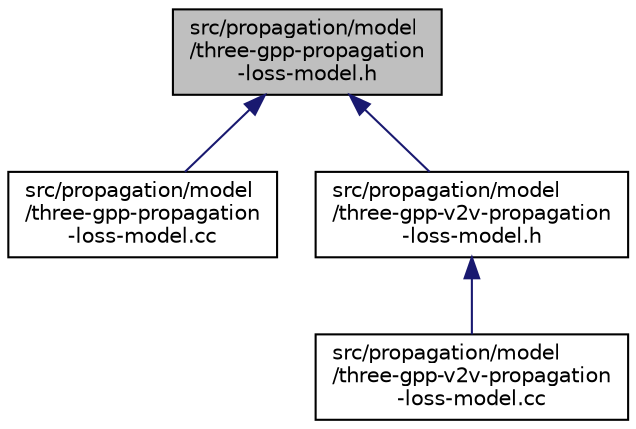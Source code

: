 digraph "src/propagation/model/three-gpp-propagation-loss-model.h"
{
 // LATEX_PDF_SIZE
  edge [fontname="Helvetica",fontsize="10",labelfontname="Helvetica",labelfontsize="10"];
  node [fontname="Helvetica",fontsize="10",shape=record];
  Node1 [label="src/propagation/model\l/three-gpp-propagation\l-loss-model.h",height=0.2,width=0.4,color="black", fillcolor="grey75", style="filled", fontcolor="black",tooltip=" "];
  Node1 -> Node2 [dir="back",color="midnightblue",fontsize="10",style="solid",fontname="Helvetica"];
  Node2 [label="src/propagation/model\l/three-gpp-propagation\l-loss-model.cc",height=0.2,width=0.4,color="black", fillcolor="white", style="filled",URL="$three-gpp-propagation-loss-model_8cc.html",tooltip=" "];
  Node1 -> Node3 [dir="back",color="midnightblue",fontsize="10",style="solid",fontname="Helvetica"];
  Node3 [label="src/propagation/model\l/three-gpp-v2v-propagation\l-loss-model.h",height=0.2,width=0.4,color="black", fillcolor="white", style="filled",URL="$three-gpp-v2v-propagation-loss-model_8h.html",tooltip=" "];
  Node3 -> Node4 [dir="back",color="midnightblue",fontsize="10",style="solid",fontname="Helvetica"];
  Node4 [label="src/propagation/model\l/three-gpp-v2v-propagation\l-loss-model.cc",height=0.2,width=0.4,color="black", fillcolor="white", style="filled",URL="$three-gpp-v2v-propagation-loss-model_8cc.html",tooltip=" "];
}
